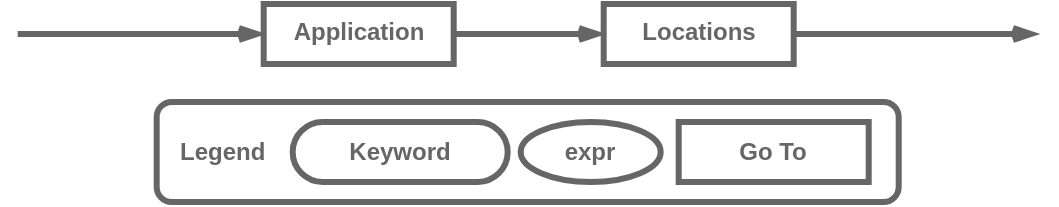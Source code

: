<mxfile version="21.6.5" type="device">
  <diagram name="Page-1" id="lv2RBA-2qfxnkMvO_x3A">
    <mxGraphModel dx="1224" dy="1267" grid="1" gridSize="10" guides="1" tooltips="1" connect="1" arrows="1" fold="1" page="1" pageScale="1" pageWidth="850" pageHeight="1100" math="0" shadow="0">
      <root>
        <mxCell id="0" />
        <mxCell id="1" parent="0" />
        <mxCell id="4REqOIB7tcGAyymllORO-193" value="" style="group" parent="1" vertex="1" connectable="0">
          <mxGeometry x="1001.845" y="200" width="510" height="99" as="geometry" />
        </mxCell>
        <mxCell id="4REqOIB7tcGAyymllORO-33" value="" style="group" parent="4REqOIB7tcGAyymllORO-193" vertex="1" connectable="0">
          <mxGeometry x="69.5" y="49" width="371" height="50" as="geometry" />
        </mxCell>
        <mxCell id="4REqOIB7tcGAyymllORO-7" value="&lt;b style=&quot;border-color: var(--border-color); color: rgb(51, 51, 51); font-family: Helvetica; text-align: center;&quot;&gt;&lt;font style=&quot;border-color: var(--border-color);&quot; color=&quot;#666666&quot;&gt;&amp;nbsp; &amp;nbsp;Legend&lt;/font&gt;&lt;/b&gt;" style="text;html=1;align=left;verticalAlign=middle;whiteSpace=wrap;rounded=1;fontFamily=Courier New;perimeterSpacing=6;shadow=0;fillColor=#ffffff;fontColor=#143642;strokeColor=#666666;labelBackgroundColor=none;container=0;strokeWidth=3;" parent="4REqOIB7tcGAyymllORO-33" vertex="1">
          <mxGeometry width="371" height="50" as="geometry" />
        </mxCell>
        <mxCell id="4REqOIB7tcGAyymllORO-8" value="&lt;b style=&quot;border-color: var(--border-color); color: rgb(51, 51, 51);&quot;&gt;&lt;font style=&quot;border-color: var(--border-color);&quot; color=&quot;#666666&quot;&gt;expr&lt;/font&gt;&lt;/b&gt;" style="ellipse;whiteSpace=wrap;html=1;rounded=1;labelBackgroundColor=none;strokeColor=#666666;fontFamily=Helvetica;fontSize=12;fontColor=default;fillColor=default;container=0;strokeWidth=3;" parent="4REqOIB7tcGAyymllORO-33" vertex="1">
          <mxGeometry x="182" y="10" width="70" height="30" as="geometry" />
        </mxCell>
        <mxCell id="4REqOIB7tcGAyymllORO-10" value="&lt;p&gt;&lt;b style=&quot;border-color: var(--border-color); color: rgb(51, 51, 51);&quot;&gt;&lt;font style=&quot;border-color: var(--border-color);&quot; color=&quot;#666666&quot;&gt;Keyword&lt;/font&gt;&lt;/b&gt;&lt;br&gt;&lt;/p&gt;" style="rounded=1;whiteSpace=wrap;html=1;arcSize=50;fontStyle=0;fillColor=#ffffff;strokeColor=#666666;labelBackgroundColor=none;fontColor=#143642;container=0;strokeWidth=3;" parent="4REqOIB7tcGAyymllORO-33" vertex="1">
          <mxGeometry x="67.996" y="10" width="107.5" height="30" as="geometry" />
        </mxCell>
        <mxCell id="4REqOIB7tcGAyymllORO-11" value="&lt;b style=&quot;border-color: var(--border-color); color: rgb(51, 51, 51);&quot;&gt;&lt;font style=&quot;border-color: var(--border-color);&quot; color=&quot;#666666&quot;&gt;Go To&lt;/font&gt;&lt;/b&gt;" style="rounded=1;whiteSpace=wrap;html=1;strokeColor=#666666;fontFamily=Helvetica;fontSize=12;fontColor=#143642;fillColor=#FFFFFF;arcSize=0;fontStyle=0;shadow=0;labelBackgroundColor=none;container=0;strokeWidth=3;" parent="4REqOIB7tcGAyymllORO-33" vertex="1">
          <mxGeometry x="261.005" y="10" width="95" height="30" as="geometry" />
        </mxCell>
        <mxCell id="4REqOIB7tcGAyymllORO-34" value="" style="group" parent="4REqOIB7tcGAyymllORO-193" vertex="1" connectable="0">
          <mxGeometry width="510" height="30" as="geometry" />
        </mxCell>
        <mxCell id="4REqOIB7tcGAyymllORO-2" style="edgeStyle=orthogonalEdgeStyle;shape=connector;curved=0;rounded=0;orthogonalLoop=1;jettySize=auto;html=1;exitX=0;exitY=0.5;exitDx=0;exitDy=0;labelBackgroundColor=default;strokeColor=#666666;strokeWidth=3;align=center;verticalAlign=middle;fontFamily=Helvetica;fontSize=11;fontColor=default;endArrow=none;endFill=0;startArrow=openThin;startFill=0;" parent="4REqOIB7tcGAyymllORO-34" source="4REqOIB7tcGAyymllORO-3" edge="1">
          <mxGeometry relative="1" as="geometry">
            <mxPoint y="15" as="targetPoint" />
          </mxGeometry>
        </mxCell>
        <mxCell id="4REqOIB7tcGAyymllORO-3" value="&lt;b style=&quot;border-color: var(--border-color);&quot;&gt;&lt;font style=&quot;border-color: var(--border-color);&quot; color=&quot;#666666&quot;&gt;Application&lt;/font&gt;&lt;/b&gt;" style="rounded=1;whiteSpace=wrap;html=1;strokeColor=#666666;fontFamily=Helvetica;fontSize=12;fontColor=#333333;fillColor=#ffffff;arcSize=0;fontStyle=0;shadow=0;labelBackgroundColor=none;align=center;verticalAlign=top;strokeWidth=3;" parent="4REqOIB7tcGAyymllORO-34" vertex="1">
          <mxGeometry x="123" width="95" height="30" as="geometry" />
        </mxCell>
        <mxCell id="4REqOIB7tcGAyymllORO-4" style="edgeStyle=orthogonalEdgeStyle;shape=connector;curved=0;rounded=0;orthogonalLoop=1;jettySize=auto;html=1;exitX=1;exitY=0.5;exitDx=0;exitDy=0;labelBackgroundColor=default;strokeColor=#666666;strokeWidth=3;align=center;verticalAlign=middle;fontFamily=Helvetica;fontSize=11;fontColor=default;endArrow=openThin;endFill=0;" parent="4REqOIB7tcGAyymllORO-34" source="4REqOIB7tcGAyymllORO-5" edge="1">
          <mxGeometry relative="1" as="geometry">
            <mxPoint x="510" y="15" as="targetPoint" />
          </mxGeometry>
        </mxCell>
        <mxCell id="4REqOIB7tcGAyymllORO-5" value="&lt;b style=&quot;border-color: var(--border-color); color: rgb(51, 51, 51);&quot;&gt;&lt;font style=&quot;border-color: var(--border-color);&quot; color=&quot;#666666&quot;&gt;Locations&lt;/font&gt;&lt;/b&gt;" style="rounded=1;whiteSpace=wrap;html=1;strokeColor=#666666;fontFamily=Helvetica;fontSize=12;fontColor=#333333;fillColor=#ffffff;arcSize=0;fontStyle=0;shadow=0;labelBackgroundColor=none;verticalAlign=top;strokeWidth=3;" parent="4REqOIB7tcGAyymllORO-34" vertex="1">
          <mxGeometry x="293" width="95" height="30" as="geometry" />
        </mxCell>
        <mxCell id="4REqOIB7tcGAyymllORO-6" style="edgeStyle=orthogonalEdgeStyle;shape=connector;curved=0;rounded=0;orthogonalLoop=1;jettySize=auto;html=1;exitX=1;exitY=0.5;exitDx=0;exitDy=0;labelBackgroundColor=default;strokeColor=#666666;strokeWidth=3;align=center;verticalAlign=middle;fontFamily=Helvetica;fontSize=11;fontColor=default;endArrow=openThin;endFill=0;" parent="4REqOIB7tcGAyymllORO-34" source="4REqOIB7tcGAyymllORO-3" target="4REqOIB7tcGAyymllORO-5" edge="1">
          <mxGeometry relative="1" as="geometry" />
        </mxCell>
      </root>
    </mxGraphModel>
  </diagram>
</mxfile>
